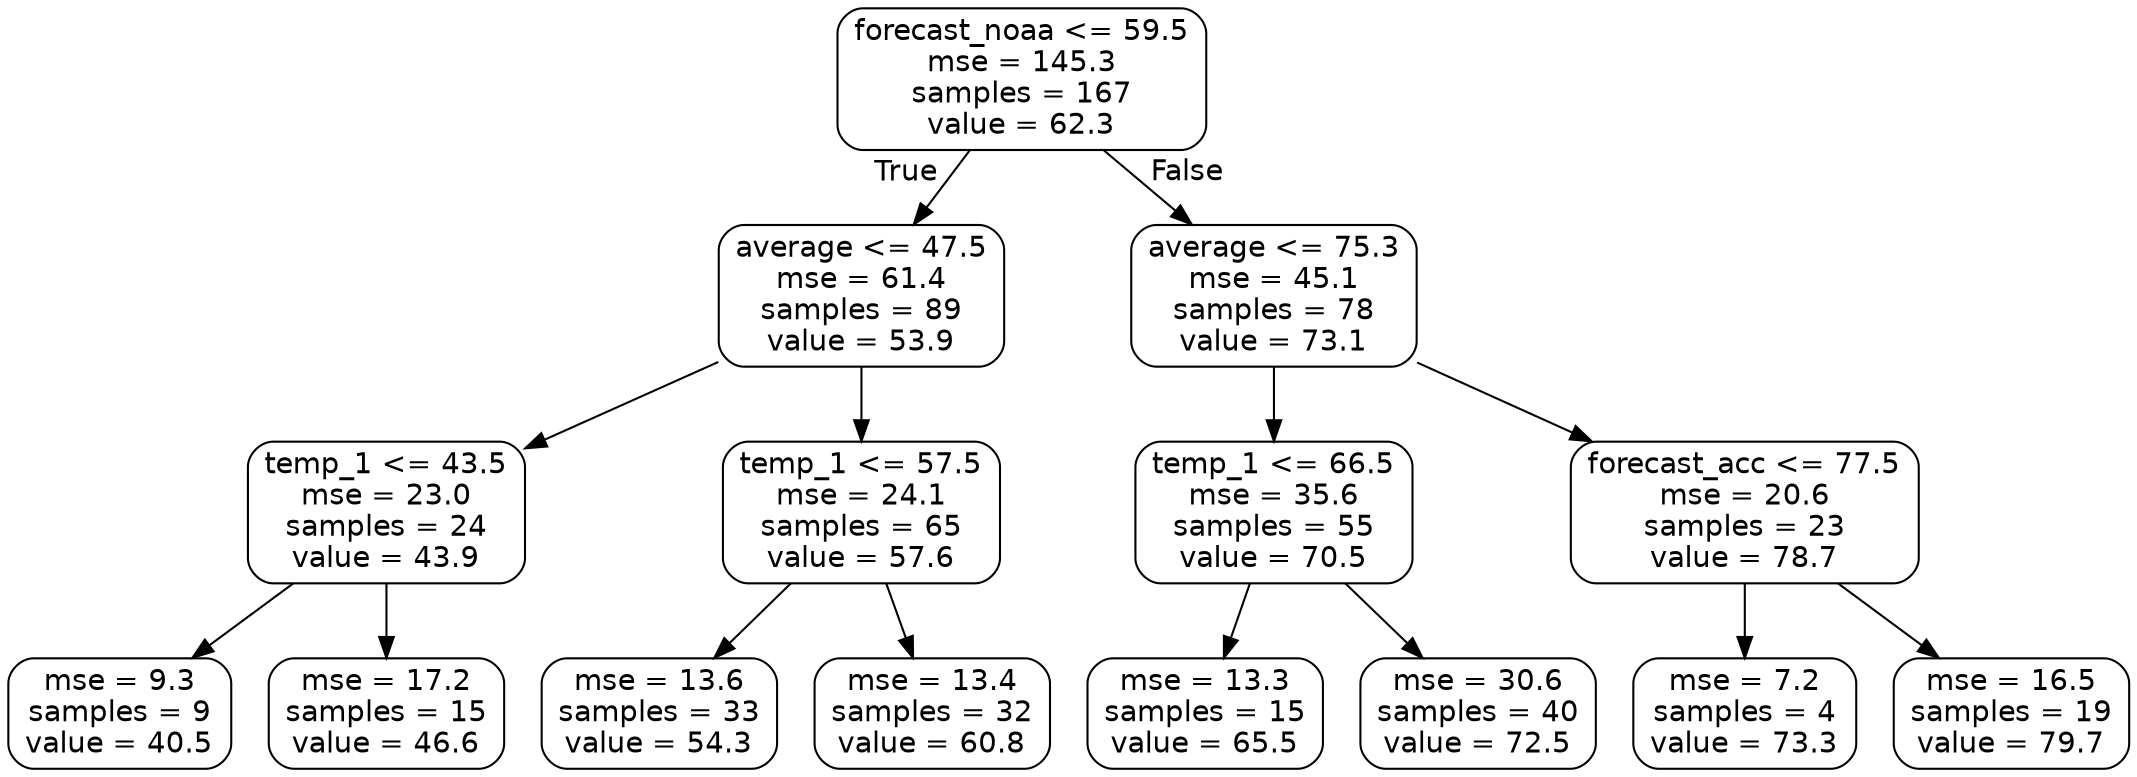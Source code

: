 digraph Tree {
node [shape=box, style="rounded", color="black", fontname=helvetica] ;
edge [fontname=helvetica] ;
0 [label="forecast_noaa <= 59.5\nmse = 145.3\nsamples = 167\nvalue = 62.3"] ;
1 [label="average <= 47.5\nmse = 61.4\nsamples = 89\nvalue = 53.9"] ;
0 -> 1 [labeldistance=2.5, labelangle=45, headlabel="True"] ;
2 [label="temp_1 <= 43.5\nmse = 23.0\nsamples = 24\nvalue = 43.9"] ;
1 -> 2 ;
3 [label="mse = 9.3\nsamples = 9\nvalue = 40.5"] ;
2 -> 3 ;
4 [label="mse = 17.2\nsamples = 15\nvalue = 46.6"] ;
2 -> 4 ;
5 [label="temp_1 <= 57.5\nmse = 24.1\nsamples = 65\nvalue = 57.6"] ;
1 -> 5 ;
6 [label="mse = 13.6\nsamples = 33\nvalue = 54.3"] ;
5 -> 6 ;
7 [label="mse = 13.4\nsamples = 32\nvalue = 60.8"] ;
5 -> 7 ;
8 [label="average <= 75.3\nmse = 45.1\nsamples = 78\nvalue = 73.1"] ;
0 -> 8 [labeldistance=2.5, labelangle=-45, headlabel="False"] ;
9 [label="temp_1 <= 66.5\nmse = 35.6\nsamples = 55\nvalue = 70.5"] ;
8 -> 9 ;
10 [label="mse = 13.3\nsamples = 15\nvalue = 65.5"] ;
9 -> 10 ;
11 [label="mse = 30.6\nsamples = 40\nvalue = 72.5"] ;
9 -> 11 ;
12 [label="forecast_acc <= 77.5\nmse = 20.6\nsamples = 23\nvalue = 78.7"] ;
8 -> 12 ;
13 [label="mse = 7.2\nsamples = 4\nvalue = 73.3"] ;
12 -> 13 ;
14 [label="mse = 16.5\nsamples = 19\nvalue = 79.7"] ;
12 -> 14 ;
}